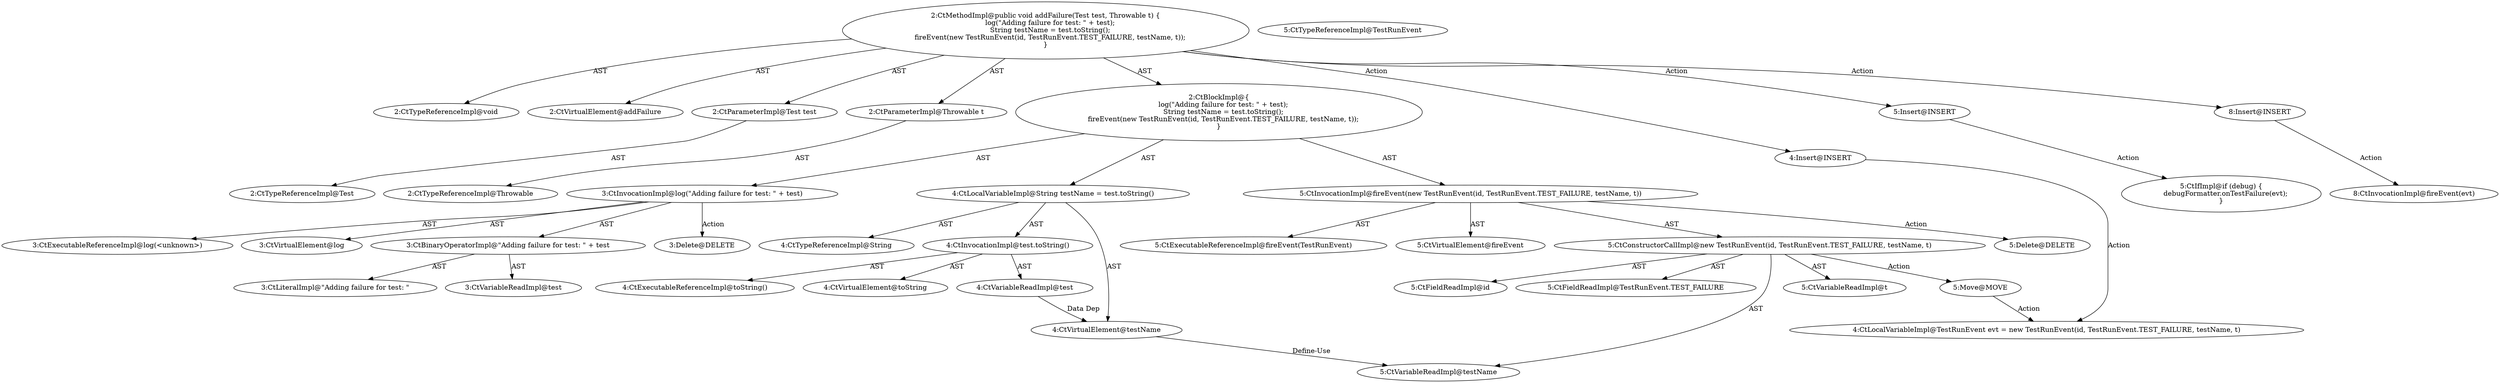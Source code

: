 digraph "addFailure#?,Test,Throwable" {
0 [label="2:CtTypeReferenceImpl@void" shape=ellipse]
1 [label="2:CtVirtualElement@addFailure" shape=ellipse]
2 [label="2:CtParameterImpl@Test test" shape=ellipse]
3 [label="2:CtTypeReferenceImpl@Test" shape=ellipse]
4 [label="2:CtParameterImpl@Throwable t" shape=ellipse]
5 [label="2:CtTypeReferenceImpl@Throwable" shape=ellipse]
6 [label="3:CtExecutableReferenceImpl@log(<unknown>)" shape=ellipse]
7 [label="3:CtVirtualElement@log" shape=ellipse]
8 [label="3:CtLiteralImpl@\"Adding failure for test: \"" shape=ellipse]
9 [label="3:CtVariableReadImpl@test" shape=ellipse]
10 [label="3:CtBinaryOperatorImpl@\"Adding failure for test: \" + test" shape=ellipse]
11 [label="3:CtInvocationImpl@log(\"Adding failure for test: \" + test)" shape=ellipse]
12 [label="4:CtTypeReferenceImpl@String" shape=ellipse]
13 [label="4:CtExecutableReferenceImpl@toString()" shape=ellipse]
14 [label="4:CtVirtualElement@toString" shape=ellipse]
15 [label="4:CtVariableReadImpl@test" shape=ellipse]
16 [label="4:CtInvocationImpl@test.toString()" shape=ellipse]
17 [label="4:CtVirtualElement@testName" shape=ellipse]
18 [label="4:CtLocalVariableImpl@String testName = test.toString()" shape=ellipse]
19 [label="5:CtExecutableReferenceImpl@fireEvent(TestRunEvent)" shape=ellipse]
20 [label="5:CtVirtualElement@fireEvent" shape=ellipse]
21 [label="5:CtTypeReferenceImpl@TestRunEvent" shape=ellipse]
22 [label="5:CtFieldReadImpl@id" shape=ellipse]
23 [label="5:CtFieldReadImpl@TestRunEvent.TEST_FAILURE" shape=ellipse]
24 [label="5:CtVariableReadImpl@testName" shape=ellipse]
25 [label="5:CtVariableReadImpl@t" shape=ellipse]
26 [label="5:CtConstructorCallImpl@new TestRunEvent(id, TestRunEvent.TEST_FAILURE, testName, t)" shape=ellipse]
27 [label="5:CtInvocationImpl@fireEvent(new TestRunEvent(id, TestRunEvent.TEST_FAILURE, testName, t))" shape=ellipse]
28 [label="2:CtBlockImpl@\{
    log(\"Adding failure for test: \" + test);
    String testName = test.toString();
    fireEvent(new TestRunEvent(id, TestRunEvent.TEST_FAILURE, testName, t));
\}" shape=ellipse]
29 [label="2:CtMethodImpl@public void addFailure(Test test, Throwable t) \{
    log(\"Adding failure for test: \" + test);
    String testName = test.toString();
    fireEvent(new TestRunEvent(id, TestRunEvent.TEST_FAILURE, testName, t));
\}" shape=ellipse]
30 [label="3:Delete@DELETE" shape=ellipse]
31 [label="5:Delete@DELETE" shape=ellipse]
32 [label="4:Insert@INSERT" shape=ellipse]
33 [label="4:CtLocalVariableImpl@TestRunEvent evt = new TestRunEvent(id, TestRunEvent.TEST_FAILURE, testName, t)" shape=ellipse]
34 [label="5:Insert@INSERT" shape=ellipse]
35 [label="5:CtIfImpl@if (debug) \{
    debugFormatter.onTestFailure(evt);
\}" shape=ellipse]
36 [label="8:Insert@INSERT" shape=ellipse]
37 [label="8:CtInvocationImpl@fireEvent(evt)" shape=ellipse]
38 [label="5:Move@MOVE" shape=ellipse]
2 -> 3 [label="AST"];
4 -> 5 [label="AST"];
10 -> 8 [label="AST"];
10 -> 9 [label="AST"];
11 -> 7 [label="AST"];
11 -> 6 [label="AST"];
11 -> 10 [label="AST"];
11 -> 30 [label="Action"];
15 -> 17 [label="Data Dep"];
16 -> 14 [label="AST"];
16 -> 15 [label="AST"];
16 -> 13 [label="AST"];
17 -> 24 [label="Define-Use"];
18 -> 17 [label="AST"];
18 -> 12 [label="AST"];
18 -> 16 [label="AST"];
26 -> 22 [label="AST"];
26 -> 23 [label="AST"];
26 -> 24 [label="AST"];
26 -> 25 [label="AST"];
26 -> 38 [label="Action"];
27 -> 20 [label="AST"];
27 -> 19 [label="AST"];
27 -> 26 [label="AST"];
27 -> 31 [label="Action"];
28 -> 11 [label="AST"];
28 -> 18 [label="AST"];
28 -> 27 [label="AST"];
29 -> 1 [label="AST"];
29 -> 0 [label="AST"];
29 -> 2 [label="AST"];
29 -> 4 [label="AST"];
29 -> 28 [label="AST"];
29 -> 32 [label="Action"];
29 -> 34 [label="Action"];
29 -> 36 [label="Action"];
32 -> 33 [label="Action"];
34 -> 35 [label="Action"];
36 -> 37 [label="Action"];
38 -> 33 [label="Action"];
}